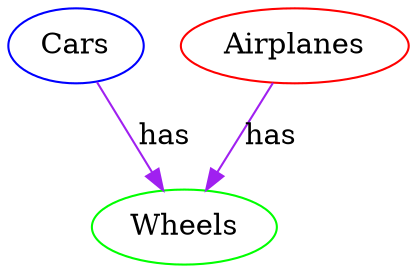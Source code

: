 // Knowledge Graph
digraph {
	1 [label=Cars color=blue]
	2 [label=Wheels color=green]
	3 [label=Airplanes color=red]
	1 -> 2 [label=has color=purple]
	3 -> 2 [label=has color=purple]
}
